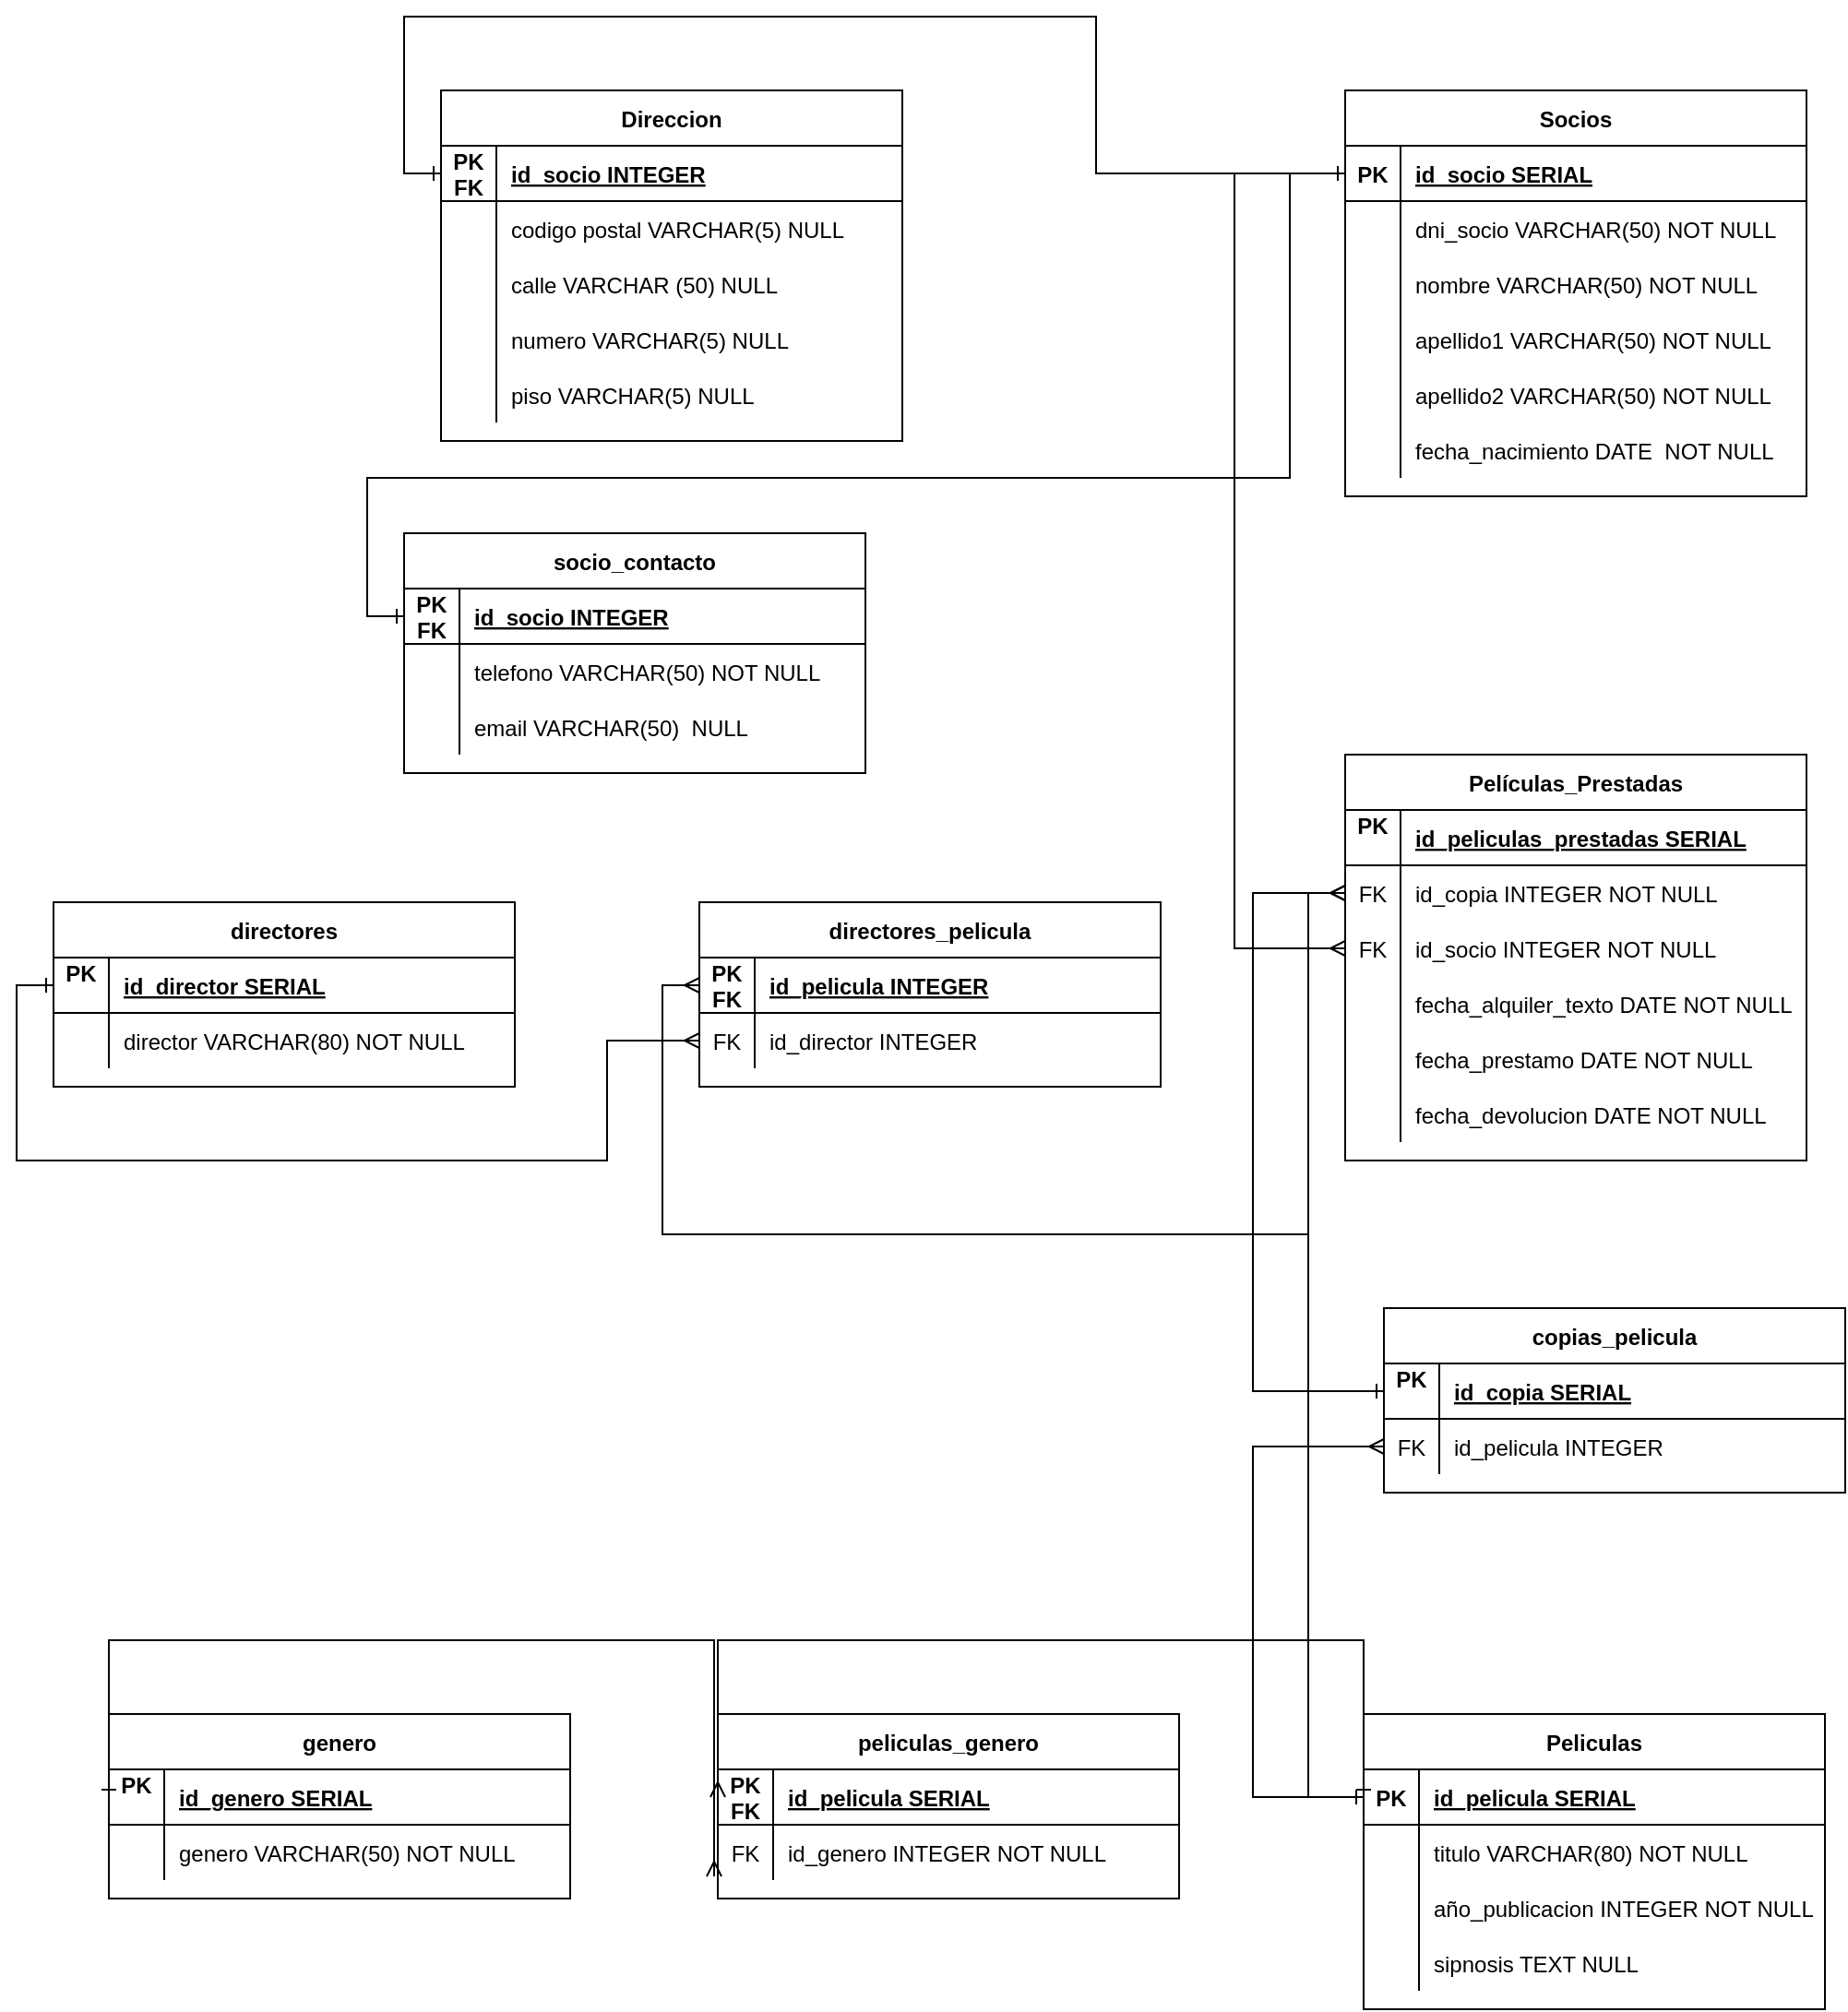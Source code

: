 <mxfile version="23.1.5" type="device">
  <diagram name="Páxina-1" id="Ny-ruP5U-X55f-xMWHix">
    <mxGraphModel dx="1783" dy="1194" grid="1" gridSize="10" guides="1" tooltips="1" connect="1" arrows="1" fold="1" page="0" pageScale="1" pageWidth="827" pageHeight="1169" math="0" shadow="0">
      <root>
        <mxCell id="0" />
        <mxCell id="1" parent="0" />
        <mxCell id="CifjKBdrBNdkdmLXXdKl-1" value="Socios" style="shape=table;startSize=30;container=1;collapsible=1;childLayout=tableLayout;fixedRows=1;rowLines=0;fontStyle=1;align=center;resizeLast=1;" parent="1" vertex="1">
          <mxGeometry x="1270" y="-320" width="250" height="220.0" as="geometry" />
        </mxCell>
        <mxCell id="CifjKBdrBNdkdmLXXdKl-2" value="" style="shape=partialRectangle;collapsible=0;dropTarget=0;pointerEvents=0;fillColor=none;points=[[0,0.5],[1,0.5]];portConstraint=eastwest;top=0;left=0;right=0;bottom=1;" parent="CifjKBdrBNdkdmLXXdKl-1" vertex="1">
          <mxGeometry y="30" width="250" height="30" as="geometry" />
        </mxCell>
        <mxCell id="CifjKBdrBNdkdmLXXdKl-3" value="PK" style="shape=partialRectangle;overflow=hidden;connectable=0;fillColor=none;top=0;left=0;bottom=0;right=0;fontStyle=1;" parent="CifjKBdrBNdkdmLXXdKl-2" vertex="1">
          <mxGeometry width="30" height="30" as="geometry">
            <mxRectangle width="30" height="30" as="alternateBounds" />
          </mxGeometry>
        </mxCell>
        <mxCell id="CifjKBdrBNdkdmLXXdKl-4" value="id_socio SERIAL " style="shape=partialRectangle;overflow=hidden;connectable=0;fillColor=none;top=0;left=0;bottom=0;right=0;align=left;spacingLeft=6;fontStyle=5;" parent="CifjKBdrBNdkdmLXXdKl-2" vertex="1">
          <mxGeometry x="30" width="220" height="30" as="geometry">
            <mxRectangle width="220" height="30" as="alternateBounds" />
          </mxGeometry>
        </mxCell>
        <mxCell id="CifjKBdrBNdkdmLXXdKl-5" value="" style="shape=partialRectangle;collapsible=0;dropTarget=0;pointerEvents=0;fillColor=none;points=[[0,0.5],[1,0.5]];portConstraint=eastwest;top=0;left=0;right=0;bottom=0;" parent="CifjKBdrBNdkdmLXXdKl-1" vertex="1">
          <mxGeometry y="60" width="250" height="30" as="geometry" />
        </mxCell>
        <mxCell id="CifjKBdrBNdkdmLXXdKl-6" value="" style="shape=partialRectangle;overflow=hidden;connectable=0;fillColor=none;top=0;left=0;bottom=0;right=0;" parent="CifjKBdrBNdkdmLXXdKl-5" vertex="1">
          <mxGeometry width="30" height="30" as="geometry">
            <mxRectangle width="30" height="30" as="alternateBounds" />
          </mxGeometry>
        </mxCell>
        <mxCell id="CifjKBdrBNdkdmLXXdKl-7" value="dni_socio VARCHAR(50) NOT NULL" style="shape=partialRectangle;overflow=hidden;connectable=0;fillColor=none;top=0;left=0;bottom=0;right=0;align=left;spacingLeft=6;" parent="CifjKBdrBNdkdmLXXdKl-5" vertex="1">
          <mxGeometry x="30" width="220" height="30" as="geometry">
            <mxRectangle width="220" height="30" as="alternateBounds" />
          </mxGeometry>
        </mxCell>
        <mxCell id="CifjKBdrBNdkdmLXXdKl-8" value="" style="shape=partialRectangle;collapsible=0;dropTarget=0;pointerEvents=0;fillColor=none;points=[[0,0.5],[1,0.5]];portConstraint=eastwest;top=0;left=0;right=0;bottom=0;" parent="CifjKBdrBNdkdmLXXdKl-1" vertex="1">
          <mxGeometry y="90" width="250" height="30" as="geometry" />
        </mxCell>
        <mxCell id="CifjKBdrBNdkdmLXXdKl-9" value="" style="shape=partialRectangle;overflow=hidden;connectable=0;fillColor=none;top=0;left=0;bottom=0;right=0;" parent="CifjKBdrBNdkdmLXXdKl-8" vertex="1">
          <mxGeometry width="30" height="30" as="geometry">
            <mxRectangle width="30" height="30" as="alternateBounds" />
          </mxGeometry>
        </mxCell>
        <mxCell id="CifjKBdrBNdkdmLXXdKl-10" value="nombre VARCHAR(50) NOT NULL" style="shape=partialRectangle;overflow=hidden;connectable=0;fillColor=none;top=0;left=0;bottom=0;right=0;align=left;spacingLeft=6;" parent="CifjKBdrBNdkdmLXXdKl-8" vertex="1">
          <mxGeometry x="30" width="220" height="30" as="geometry">
            <mxRectangle width="220" height="30" as="alternateBounds" />
          </mxGeometry>
        </mxCell>
        <mxCell id="CifjKBdrBNdkdmLXXdKl-71" value="" style="shape=partialRectangle;collapsible=0;dropTarget=0;pointerEvents=0;fillColor=none;points=[[0,0.5],[1,0.5]];portConstraint=eastwest;top=0;left=0;right=0;bottom=0;" parent="CifjKBdrBNdkdmLXXdKl-1" vertex="1">
          <mxGeometry y="120" width="250" height="30" as="geometry" />
        </mxCell>
        <mxCell id="CifjKBdrBNdkdmLXXdKl-72" value="" style="shape=partialRectangle;overflow=hidden;connectable=0;fillColor=none;top=0;left=0;bottom=0;right=0;" parent="CifjKBdrBNdkdmLXXdKl-71" vertex="1">
          <mxGeometry width="30" height="30" as="geometry">
            <mxRectangle width="30" height="30" as="alternateBounds" />
          </mxGeometry>
        </mxCell>
        <mxCell id="CifjKBdrBNdkdmLXXdKl-73" value="apellido1 VARCHAR(50) NOT NULL" style="shape=partialRectangle;overflow=hidden;connectable=0;fillColor=none;top=0;left=0;bottom=0;right=0;align=left;spacingLeft=6;" parent="CifjKBdrBNdkdmLXXdKl-71" vertex="1">
          <mxGeometry x="30" width="220" height="30" as="geometry">
            <mxRectangle width="220" height="30" as="alternateBounds" />
          </mxGeometry>
        </mxCell>
        <mxCell id="CifjKBdrBNdkdmLXXdKl-74" value="" style="shape=partialRectangle;collapsible=0;dropTarget=0;pointerEvents=0;fillColor=none;points=[[0,0.5],[1,0.5]];portConstraint=eastwest;top=0;left=0;right=0;bottom=0;" parent="CifjKBdrBNdkdmLXXdKl-1" vertex="1">
          <mxGeometry y="150" width="250" height="30" as="geometry" />
        </mxCell>
        <mxCell id="CifjKBdrBNdkdmLXXdKl-75" value="" style="shape=partialRectangle;overflow=hidden;connectable=0;fillColor=none;top=0;left=0;bottom=0;right=0;" parent="CifjKBdrBNdkdmLXXdKl-74" vertex="1">
          <mxGeometry width="30" height="30" as="geometry">
            <mxRectangle width="30" height="30" as="alternateBounds" />
          </mxGeometry>
        </mxCell>
        <mxCell id="CifjKBdrBNdkdmLXXdKl-76" value="apellido2 VARCHAR(50) NOT NULL" style="shape=partialRectangle;overflow=hidden;connectable=0;fillColor=none;top=0;left=0;bottom=0;right=0;align=left;spacingLeft=6;" parent="CifjKBdrBNdkdmLXXdKl-74" vertex="1">
          <mxGeometry x="30" width="220" height="30" as="geometry">
            <mxRectangle width="220" height="30" as="alternateBounds" />
          </mxGeometry>
        </mxCell>
        <mxCell id="CifjKBdrBNdkdmLXXdKl-77" value="" style="shape=partialRectangle;collapsible=0;dropTarget=0;pointerEvents=0;fillColor=none;points=[[0,0.5],[1,0.5]];portConstraint=eastwest;top=0;left=0;right=0;bottom=0;" parent="CifjKBdrBNdkdmLXXdKl-1" vertex="1">
          <mxGeometry y="180" width="250" height="30" as="geometry" />
        </mxCell>
        <mxCell id="CifjKBdrBNdkdmLXXdKl-78" value="" style="shape=partialRectangle;overflow=hidden;connectable=0;fillColor=none;top=0;left=0;bottom=0;right=0;" parent="CifjKBdrBNdkdmLXXdKl-77" vertex="1">
          <mxGeometry width="30" height="30" as="geometry">
            <mxRectangle width="30" height="30" as="alternateBounds" />
          </mxGeometry>
        </mxCell>
        <mxCell id="CifjKBdrBNdkdmLXXdKl-79" value="fecha_nacimiento DATE  NOT NULL" style="shape=partialRectangle;overflow=hidden;connectable=0;fillColor=none;top=0;left=0;bottom=0;right=0;align=left;spacingLeft=6;" parent="CifjKBdrBNdkdmLXXdKl-77" vertex="1">
          <mxGeometry x="30" width="220" height="30" as="geometry">
            <mxRectangle width="220" height="30" as="alternateBounds" />
          </mxGeometry>
        </mxCell>
        <mxCell id="CifjKBdrBNdkdmLXXdKl-11" value="socio_contacto" style="shape=table;startSize=30;container=1;collapsible=1;childLayout=tableLayout;fixedRows=1;rowLines=0;fontStyle=1;align=center;resizeLast=1;" parent="1" vertex="1">
          <mxGeometry x="760" y="-80" width="250" height="130.0" as="geometry" />
        </mxCell>
        <mxCell id="CifjKBdrBNdkdmLXXdKl-12" value="" style="shape=partialRectangle;collapsible=0;dropTarget=0;pointerEvents=0;fillColor=none;points=[[0,0.5],[1,0.5]];portConstraint=eastwest;top=0;left=0;right=0;bottom=1;" parent="CifjKBdrBNdkdmLXXdKl-11" vertex="1">
          <mxGeometry y="30" width="250" height="30" as="geometry" />
        </mxCell>
        <mxCell id="CifjKBdrBNdkdmLXXdKl-13" value="PK&#xa;FK&#xa;" style="shape=partialRectangle;overflow=hidden;connectable=0;fillColor=none;top=0;left=0;bottom=0;right=0;fontStyle=1;" parent="CifjKBdrBNdkdmLXXdKl-12" vertex="1">
          <mxGeometry width="30" height="30" as="geometry">
            <mxRectangle width="30" height="30" as="alternateBounds" />
          </mxGeometry>
        </mxCell>
        <mxCell id="CifjKBdrBNdkdmLXXdKl-14" value="id_socio INTEGER " style="shape=partialRectangle;overflow=hidden;connectable=0;fillColor=none;top=0;left=0;bottom=0;right=0;align=left;spacingLeft=6;fontStyle=5;" parent="CifjKBdrBNdkdmLXXdKl-12" vertex="1">
          <mxGeometry x="30" width="220" height="30" as="geometry">
            <mxRectangle width="220" height="30" as="alternateBounds" />
          </mxGeometry>
        </mxCell>
        <mxCell id="CifjKBdrBNdkdmLXXdKl-15" value="" style="shape=partialRectangle;collapsible=0;dropTarget=0;pointerEvents=0;fillColor=none;points=[[0,0.5],[1,0.5]];portConstraint=eastwest;top=0;left=0;right=0;bottom=0;" parent="CifjKBdrBNdkdmLXXdKl-11" vertex="1">
          <mxGeometry y="60" width="250" height="30" as="geometry" />
        </mxCell>
        <mxCell id="CifjKBdrBNdkdmLXXdKl-16" value="" style="shape=partialRectangle;overflow=hidden;connectable=0;fillColor=none;top=0;left=0;bottom=0;right=0;" parent="CifjKBdrBNdkdmLXXdKl-15" vertex="1">
          <mxGeometry width="30" height="30" as="geometry">
            <mxRectangle width="30" height="30" as="alternateBounds" />
          </mxGeometry>
        </mxCell>
        <mxCell id="CifjKBdrBNdkdmLXXdKl-17" value="telefono VARCHAR(50) NOT NULL" style="shape=partialRectangle;overflow=hidden;connectable=0;fillColor=none;top=0;left=0;bottom=0;right=0;align=left;spacingLeft=6;" parent="CifjKBdrBNdkdmLXXdKl-15" vertex="1">
          <mxGeometry x="30" width="220" height="30" as="geometry">
            <mxRectangle width="220" height="30" as="alternateBounds" />
          </mxGeometry>
        </mxCell>
        <mxCell id="Wv7b6pmHxDmpzsW1BGdr-21" value="" style="shape=partialRectangle;collapsible=0;dropTarget=0;pointerEvents=0;fillColor=none;points=[[0,0.5],[1,0.5]];portConstraint=eastwest;top=0;left=0;right=0;bottom=0;" parent="CifjKBdrBNdkdmLXXdKl-11" vertex="1">
          <mxGeometry y="90" width="250" height="30" as="geometry" />
        </mxCell>
        <mxCell id="Wv7b6pmHxDmpzsW1BGdr-22" value="" style="shape=partialRectangle;overflow=hidden;connectable=0;fillColor=none;top=0;left=0;bottom=0;right=0;" parent="Wv7b6pmHxDmpzsW1BGdr-21" vertex="1">
          <mxGeometry width="30" height="30" as="geometry">
            <mxRectangle width="30" height="30" as="alternateBounds" />
          </mxGeometry>
        </mxCell>
        <mxCell id="Wv7b6pmHxDmpzsW1BGdr-23" value="email VARCHAR(50)  NULL" style="shape=partialRectangle;overflow=hidden;connectable=0;fillColor=none;top=0;left=0;bottom=0;right=0;align=left;spacingLeft=6;" parent="Wv7b6pmHxDmpzsW1BGdr-21" vertex="1">
          <mxGeometry x="30" width="220" height="30" as="geometry">
            <mxRectangle width="220" height="30" as="alternateBounds" />
          </mxGeometry>
        </mxCell>
        <mxCell id="CifjKBdrBNdkdmLXXdKl-21" value="peliculas_genero" style="shape=table;startSize=30;container=1;collapsible=1;childLayout=tableLayout;fixedRows=1;rowLines=0;fontStyle=1;align=center;resizeLast=1;" parent="1" vertex="1">
          <mxGeometry x="930" y="560" width="250" height="100.0" as="geometry" />
        </mxCell>
        <mxCell id="CifjKBdrBNdkdmLXXdKl-22" value="" style="shape=partialRectangle;collapsible=0;dropTarget=0;pointerEvents=0;fillColor=none;points=[[0,0.5],[1,0.5]];portConstraint=eastwest;top=0;left=0;right=0;bottom=1;" parent="CifjKBdrBNdkdmLXXdKl-21" vertex="1">
          <mxGeometry y="30" width="250" height="30" as="geometry" />
        </mxCell>
        <mxCell id="CifjKBdrBNdkdmLXXdKl-23" value="PK&#xa;FK&#xa;" style="shape=partialRectangle;overflow=hidden;connectable=0;fillColor=none;top=0;left=0;bottom=0;right=0;fontStyle=1;" parent="CifjKBdrBNdkdmLXXdKl-22" vertex="1">
          <mxGeometry width="30" height="30" as="geometry">
            <mxRectangle width="30" height="30" as="alternateBounds" />
          </mxGeometry>
        </mxCell>
        <mxCell id="CifjKBdrBNdkdmLXXdKl-24" value="id_pelicula SERIAL " style="shape=partialRectangle;overflow=hidden;connectable=0;fillColor=none;top=0;left=0;bottom=0;right=0;align=left;spacingLeft=6;fontStyle=5;" parent="CifjKBdrBNdkdmLXXdKl-22" vertex="1">
          <mxGeometry x="30" width="220" height="30" as="geometry">
            <mxRectangle width="220" height="30" as="alternateBounds" />
          </mxGeometry>
        </mxCell>
        <mxCell id="CifjKBdrBNdkdmLXXdKl-25" value="" style="shape=partialRectangle;collapsible=0;dropTarget=0;pointerEvents=0;fillColor=none;points=[[0,0.5],[1,0.5]];portConstraint=eastwest;top=0;left=0;right=0;bottom=0;" parent="CifjKBdrBNdkdmLXXdKl-21" vertex="1">
          <mxGeometry y="60" width="250" height="30" as="geometry" />
        </mxCell>
        <mxCell id="CifjKBdrBNdkdmLXXdKl-26" value="FK" style="shape=partialRectangle;overflow=hidden;connectable=0;fillColor=none;top=0;left=0;bottom=0;right=0;" parent="CifjKBdrBNdkdmLXXdKl-25" vertex="1">
          <mxGeometry width="30" height="30" as="geometry">
            <mxRectangle width="30" height="30" as="alternateBounds" />
          </mxGeometry>
        </mxCell>
        <mxCell id="CifjKBdrBNdkdmLXXdKl-27" value="id_genero INTEGER NOT NULL" style="shape=partialRectangle;overflow=hidden;connectable=0;fillColor=none;top=0;left=0;bottom=0;right=0;align=left;spacingLeft=6;" parent="CifjKBdrBNdkdmLXXdKl-25" vertex="1">
          <mxGeometry x="30" width="220" height="30" as="geometry">
            <mxRectangle width="220" height="30" as="alternateBounds" />
          </mxGeometry>
        </mxCell>
        <mxCell id="CifjKBdrBNdkdmLXXdKl-31" value="Peliculas" style="shape=table;startSize=30;container=1;collapsible=1;childLayout=tableLayout;fixedRows=1;rowLines=0;fontStyle=1;align=center;resizeLast=1;" parent="1" vertex="1">
          <mxGeometry x="1280" y="560" width="250" height="160.0" as="geometry" />
        </mxCell>
        <mxCell id="CifjKBdrBNdkdmLXXdKl-32" value="" style="shape=partialRectangle;collapsible=0;dropTarget=0;pointerEvents=0;fillColor=none;points=[[0,0.5],[1,0.5]];portConstraint=eastwest;top=0;left=0;right=0;bottom=1;" parent="CifjKBdrBNdkdmLXXdKl-31" vertex="1">
          <mxGeometry y="30" width="250" height="30" as="geometry" />
        </mxCell>
        <mxCell id="CifjKBdrBNdkdmLXXdKl-33" value="PK" style="shape=partialRectangle;overflow=hidden;connectable=0;fillColor=none;top=0;left=0;bottom=0;right=0;fontStyle=1;" parent="CifjKBdrBNdkdmLXXdKl-32" vertex="1">
          <mxGeometry width="30" height="30" as="geometry">
            <mxRectangle width="30" height="30" as="alternateBounds" />
          </mxGeometry>
        </mxCell>
        <mxCell id="CifjKBdrBNdkdmLXXdKl-34" value="id_pelicula SERIAL " style="shape=partialRectangle;overflow=hidden;connectable=0;fillColor=none;top=0;left=0;bottom=0;right=0;align=left;spacingLeft=6;fontStyle=5;" parent="CifjKBdrBNdkdmLXXdKl-32" vertex="1">
          <mxGeometry x="30" width="220" height="30" as="geometry">
            <mxRectangle width="220" height="30" as="alternateBounds" />
          </mxGeometry>
        </mxCell>
        <mxCell id="CifjKBdrBNdkdmLXXdKl-35" value="" style="shape=partialRectangle;collapsible=0;dropTarget=0;pointerEvents=0;fillColor=none;points=[[0,0.5],[1,0.5]];portConstraint=eastwest;top=0;left=0;right=0;bottom=0;" parent="CifjKBdrBNdkdmLXXdKl-31" vertex="1">
          <mxGeometry y="60" width="250" height="30" as="geometry" />
        </mxCell>
        <mxCell id="CifjKBdrBNdkdmLXXdKl-36" value="" style="shape=partialRectangle;overflow=hidden;connectable=0;fillColor=none;top=0;left=0;bottom=0;right=0;" parent="CifjKBdrBNdkdmLXXdKl-35" vertex="1">
          <mxGeometry width="30" height="30" as="geometry">
            <mxRectangle width="30" height="30" as="alternateBounds" />
          </mxGeometry>
        </mxCell>
        <mxCell id="CifjKBdrBNdkdmLXXdKl-37" value="titulo VARCHAR(80) NOT NULL" style="shape=partialRectangle;overflow=hidden;connectable=0;fillColor=none;top=0;left=0;bottom=0;right=0;align=left;spacingLeft=6;" parent="CifjKBdrBNdkdmLXXdKl-35" vertex="1">
          <mxGeometry x="30" width="220" height="30" as="geometry">
            <mxRectangle width="220" height="30" as="alternateBounds" />
          </mxGeometry>
        </mxCell>
        <mxCell id="CifjKBdrBNdkdmLXXdKl-38" value="" style="shape=partialRectangle;collapsible=0;dropTarget=0;pointerEvents=0;fillColor=none;points=[[0,0.5],[1,0.5]];portConstraint=eastwest;top=0;left=0;right=0;bottom=0;" parent="CifjKBdrBNdkdmLXXdKl-31" vertex="1">
          <mxGeometry y="90" width="250" height="30" as="geometry" />
        </mxCell>
        <mxCell id="CifjKBdrBNdkdmLXXdKl-39" value="" style="shape=partialRectangle;overflow=hidden;connectable=0;fillColor=none;top=0;left=0;bottom=0;right=0;" parent="CifjKBdrBNdkdmLXXdKl-38" vertex="1">
          <mxGeometry width="30" height="30" as="geometry">
            <mxRectangle width="30" height="30" as="alternateBounds" />
          </mxGeometry>
        </mxCell>
        <mxCell id="CifjKBdrBNdkdmLXXdKl-40" value="año_publicacion INTEGER NOT NULL" style="shape=partialRectangle;overflow=hidden;connectable=0;fillColor=none;top=0;left=0;bottom=0;right=0;align=left;spacingLeft=6;" parent="CifjKBdrBNdkdmLXXdKl-38" vertex="1">
          <mxGeometry x="30" width="220" height="30" as="geometry">
            <mxRectangle width="220" height="30" as="alternateBounds" />
          </mxGeometry>
        </mxCell>
        <mxCell id="CifjKBdrBNdkdmLXXdKl-80" value="" style="shape=partialRectangle;collapsible=0;dropTarget=0;pointerEvents=0;fillColor=none;points=[[0,0.5],[1,0.5]];portConstraint=eastwest;top=0;left=0;right=0;bottom=0;" parent="CifjKBdrBNdkdmLXXdKl-31" vertex="1">
          <mxGeometry y="120" width="250" height="30" as="geometry" />
        </mxCell>
        <mxCell id="CifjKBdrBNdkdmLXXdKl-81" value="" style="shape=partialRectangle;overflow=hidden;connectable=0;fillColor=none;top=0;left=0;bottom=0;right=0;" parent="CifjKBdrBNdkdmLXXdKl-80" vertex="1">
          <mxGeometry width="30" height="30" as="geometry">
            <mxRectangle width="30" height="30" as="alternateBounds" />
          </mxGeometry>
        </mxCell>
        <mxCell id="CifjKBdrBNdkdmLXXdKl-82" value="sipnosis TEXT NULL" style="shape=partialRectangle;overflow=hidden;connectable=0;fillColor=none;top=0;left=0;bottom=0;right=0;align=left;spacingLeft=6;" parent="CifjKBdrBNdkdmLXXdKl-80" vertex="1">
          <mxGeometry x="30" width="220" height="30" as="geometry">
            <mxRectangle width="220" height="30" as="alternateBounds" />
          </mxGeometry>
        </mxCell>
        <mxCell id="CifjKBdrBNdkdmLXXdKl-41" value="Películas_Prestadas" style="shape=table;startSize=30;container=1;collapsible=1;childLayout=tableLayout;fixedRows=1;rowLines=0;fontStyle=1;align=center;resizeLast=1;" parent="1" vertex="1">
          <mxGeometry x="1270" y="40" width="250" height="220.0" as="geometry" />
        </mxCell>
        <mxCell id="CifjKBdrBNdkdmLXXdKl-42" value="" style="shape=partialRectangle;collapsible=0;dropTarget=0;pointerEvents=0;fillColor=none;points=[[0,0.5],[1,0.5]];portConstraint=eastwest;top=0;left=0;right=0;bottom=1;" parent="CifjKBdrBNdkdmLXXdKl-41" vertex="1">
          <mxGeometry y="30" width="250" height="30" as="geometry" />
        </mxCell>
        <mxCell id="CifjKBdrBNdkdmLXXdKl-43" value="PK&#xa;" style="shape=partialRectangle;overflow=hidden;connectable=0;fillColor=none;top=0;left=0;bottom=0;right=0;fontStyle=1;" parent="CifjKBdrBNdkdmLXXdKl-42" vertex="1">
          <mxGeometry width="30" height="30" as="geometry">
            <mxRectangle width="30" height="30" as="alternateBounds" />
          </mxGeometry>
        </mxCell>
        <mxCell id="CifjKBdrBNdkdmLXXdKl-44" value="id_peliculas_prestadas SERIAL " style="shape=partialRectangle;overflow=hidden;connectable=0;fillColor=none;top=0;left=0;bottom=0;right=0;align=left;spacingLeft=6;fontStyle=5;" parent="CifjKBdrBNdkdmLXXdKl-42" vertex="1">
          <mxGeometry x="30" width="220" height="30" as="geometry">
            <mxRectangle width="220" height="30" as="alternateBounds" />
          </mxGeometry>
        </mxCell>
        <mxCell id="CifjKBdrBNdkdmLXXdKl-45" value="" style="shape=partialRectangle;collapsible=0;dropTarget=0;pointerEvents=0;fillColor=none;points=[[0,0.5],[1,0.5]];portConstraint=eastwest;top=0;left=0;right=0;bottom=0;" parent="CifjKBdrBNdkdmLXXdKl-41" vertex="1">
          <mxGeometry y="60" width="250" height="30" as="geometry" />
        </mxCell>
        <mxCell id="CifjKBdrBNdkdmLXXdKl-46" value="FK" style="shape=partialRectangle;overflow=hidden;connectable=0;fillColor=none;top=0;left=0;bottom=0;right=0;" parent="CifjKBdrBNdkdmLXXdKl-45" vertex="1">
          <mxGeometry width="30" height="30" as="geometry">
            <mxRectangle width="30" height="30" as="alternateBounds" />
          </mxGeometry>
        </mxCell>
        <mxCell id="CifjKBdrBNdkdmLXXdKl-47" value="id_copia INTEGER NOT NULL" style="shape=partialRectangle;overflow=hidden;connectable=0;fillColor=none;top=0;left=0;bottom=0;right=0;align=left;spacingLeft=6;" parent="CifjKBdrBNdkdmLXXdKl-45" vertex="1">
          <mxGeometry x="30" width="220" height="30" as="geometry">
            <mxRectangle width="220" height="30" as="alternateBounds" />
          </mxGeometry>
        </mxCell>
        <mxCell id="CifjKBdrBNdkdmLXXdKl-48" value="" style="shape=partialRectangle;collapsible=0;dropTarget=0;pointerEvents=0;fillColor=none;points=[[0,0.5],[1,0.5]];portConstraint=eastwest;top=0;left=0;right=0;bottom=0;" parent="CifjKBdrBNdkdmLXXdKl-41" vertex="1">
          <mxGeometry y="90" width="250" height="30" as="geometry" />
        </mxCell>
        <mxCell id="CifjKBdrBNdkdmLXXdKl-49" value="FK" style="shape=partialRectangle;overflow=hidden;connectable=0;fillColor=none;top=0;left=0;bottom=0;right=0;" parent="CifjKBdrBNdkdmLXXdKl-48" vertex="1">
          <mxGeometry width="30" height="30" as="geometry">
            <mxRectangle width="30" height="30" as="alternateBounds" />
          </mxGeometry>
        </mxCell>
        <mxCell id="CifjKBdrBNdkdmLXXdKl-50" value="id_socio INTEGER NOT NULL" style="shape=partialRectangle;overflow=hidden;connectable=0;fillColor=none;top=0;left=0;bottom=0;right=0;align=left;spacingLeft=6;" parent="CifjKBdrBNdkdmLXXdKl-48" vertex="1">
          <mxGeometry x="30" width="220" height="30" as="geometry">
            <mxRectangle width="220" height="30" as="alternateBounds" />
          </mxGeometry>
        </mxCell>
        <mxCell id="CifjKBdrBNdkdmLXXdKl-86" value="" style="shape=partialRectangle;collapsible=0;dropTarget=0;pointerEvents=0;fillColor=none;points=[[0,0.5],[1,0.5]];portConstraint=eastwest;top=0;left=0;right=0;bottom=0;" parent="CifjKBdrBNdkdmLXXdKl-41" vertex="1">
          <mxGeometry y="120" width="250" height="30" as="geometry" />
        </mxCell>
        <mxCell id="CifjKBdrBNdkdmLXXdKl-87" value="" style="shape=partialRectangle;overflow=hidden;connectable=0;fillColor=none;top=0;left=0;bottom=0;right=0;" parent="CifjKBdrBNdkdmLXXdKl-86" vertex="1">
          <mxGeometry width="30" height="30" as="geometry">
            <mxRectangle width="30" height="30" as="alternateBounds" />
          </mxGeometry>
        </mxCell>
        <mxCell id="CifjKBdrBNdkdmLXXdKl-88" value="fecha_alquiler_texto DATE NOT NULL" style="shape=partialRectangle;overflow=hidden;connectable=0;fillColor=none;top=0;left=0;bottom=0;right=0;align=left;spacingLeft=6;" parent="CifjKBdrBNdkdmLXXdKl-86" vertex="1">
          <mxGeometry x="30" width="220" height="30" as="geometry">
            <mxRectangle width="220" height="30" as="alternateBounds" />
          </mxGeometry>
        </mxCell>
        <mxCell id="Wv7b6pmHxDmpzsW1BGdr-27" value="" style="shape=partialRectangle;collapsible=0;dropTarget=0;pointerEvents=0;fillColor=none;points=[[0,0.5],[1,0.5]];portConstraint=eastwest;top=0;left=0;right=0;bottom=0;" parent="CifjKBdrBNdkdmLXXdKl-41" vertex="1">
          <mxGeometry y="150" width="250" height="30" as="geometry" />
        </mxCell>
        <mxCell id="Wv7b6pmHxDmpzsW1BGdr-28" value="" style="shape=partialRectangle;overflow=hidden;connectable=0;fillColor=none;top=0;left=0;bottom=0;right=0;" parent="Wv7b6pmHxDmpzsW1BGdr-27" vertex="1">
          <mxGeometry width="30" height="30" as="geometry">
            <mxRectangle width="30" height="30" as="alternateBounds" />
          </mxGeometry>
        </mxCell>
        <mxCell id="Wv7b6pmHxDmpzsW1BGdr-29" value="fecha_prestamo DATE NOT NULL" style="shape=partialRectangle;overflow=hidden;connectable=0;fillColor=none;top=0;left=0;bottom=0;right=0;align=left;spacingLeft=6;" parent="Wv7b6pmHxDmpzsW1BGdr-27" vertex="1">
          <mxGeometry x="30" width="220" height="30" as="geometry">
            <mxRectangle width="220" height="30" as="alternateBounds" />
          </mxGeometry>
        </mxCell>
        <mxCell id="Wv7b6pmHxDmpzsW1BGdr-30" value="" style="shape=partialRectangle;collapsible=0;dropTarget=0;pointerEvents=0;fillColor=none;points=[[0,0.5],[1,0.5]];portConstraint=eastwest;top=0;left=0;right=0;bottom=0;" parent="CifjKBdrBNdkdmLXXdKl-41" vertex="1">
          <mxGeometry y="180" width="250" height="30" as="geometry" />
        </mxCell>
        <mxCell id="Wv7b6pmHxDmpzsW1BGdr-31" value="" style="shape=partialRectangle;overflow=hidden;connectable=0;fillColor=none;top=0;left=0;bottom=0;right=0;" parent="Wv7b6pmHxDmpzsW1BGdr-30" vertex="1">
          <mxGeometry width="30" height="30" as="geometry">
            <mxRectangle width="30" height="30" as="alternateBounds" />
          </mxGeometry>
        </mxCell>
        <mxCell id="Wv7b6pmHxDmpzsW1BGdr-32" value="fecha_devolucion DATE NOT NULL" style="shape=partialRectangle;overflow=hidden;connectable=0;fillColor=none;top=0;left=0;bottom=0;right=0;align=left;spacingLeft=6;" parent="Wv7b6pmHxDmpzsW1BGdr-30" vertex="1">
          <mxGeometry x="30" width="220" height="30" as="geometry">
            <mxRectangle width="220" height="30" as="alternateBounds" />
          </mxGeometry>
        </mxCell>
        <mxCell id="CifjKBdrBNdkdmLXXdKl-51" value="Direccion" style="shape=table;startSize=30;container=1;collapsible=1;childLayout=tableLayout;fixedRows=1;rowLines=0;fontStyle=1;align=center;resizeLast=1;" parent="1" vertex="1">
          <mxGeometry x="780" y="-320" width="250" height="190.0" as="geometry" />
        </mxCell>
        <mxCell id="CifjKBdrBNdkdmLXXdKl-52" value="" style="shape=partialRectangle;collapsible=0;dropTarget=0;pointerEvents=0;fillColor=none;points=[[0,0.5],[1,0.5]];portConstraint=eastwest;top=0;left=0;right=0;bottom=1;" parent="CifjKBdrBNdkdmLXXdKl-51" vertex="1">
          <mxGeometry y="30" width="250" height="30" as="geometry" />
        </mxCell>
        <mxCell id="CifjKBdrBNdkdmLXXdKl-53" value="PK&#xa;FK&#xa;" style="shape=partialRectangle;overflow=hidden;connectable=0;fillColor=none;top=0;left=0;bottom=0;right=0;fontStyle=1;" parent="CifjKBdrBNdkdmLXXdKl-52" vertex="1">
          <mxGeometry width="30" height="30" as="geometry">
            <mxRectangle width="30" height="30" as="alternateBounds" />
          </mxGeometry>
        </mxCell>
        <mxCell id="CifjKBdrBNdkdmLXXdKl-54" value="id_socio INTEGER " style="shape=partialRectangle;overflow=hidden;connectable=0;fillColor=none;top=0;left=0;bottom=0;right=0;align=left;spacingLeft=6;fontStyle=5;" parent="CifjKBdrBNdkdmLXXdKl-52" vertex="1">
          <mxGeometry x="30" width="220" height="30" as="geometry">
            <mxRectangle width="220" height="30" as="alternateBounds" />
          </mxGeometry>
        </mxCell>
        <mxCell id="CifjKBdrBNdkdmLXXdKl-55" value="" style="shape=partialRectangle;collapsible=0;dropTarget=0;pointerEvents=0;fillColor=none;points=[[0,0.5],[1,0.5]];portConstraint=eastwest;top=0;left=0;right=0;bottom=0;" parent="CifjKBdrBNdkdmLXXdKl-51" vertex="1">
          <mxGeometry y="60" width="250" height="30" as="geometry" />
        </mxCell>
        <mxCell id="CifjKBdrBNdkdmLXXdKl-56" value="" style="shape=partialRectangle;overflow=hidden;connectable=0;fillColor=none;top=0;left=0;bottom=0;right=0;" parent="CifjKBdrBNdkdmLXXdKl-55" vertex="1">
          <mxGeometry width="30" height="30" as="geometry">
            <mxRectangle width="30" height="30" as="alternateBounds" />
          </mxGeometry>
        </mxCell>
        <mxCell id="CifjKBdrBNdkdmLXXdKl-57" value="codigo postal VARCHAR(5) NULL" style="shape=partialRectangle;overflow=hidden;connectable=0;fillColor=none;top=0;left=0;bottom=0;right=0;align=left;spacingLeft=6;" parent="CifjKBdrBNdkdmLXXdKl-55" vertex="1">
          <mxGeometry x="30" width="220" height="30" as="geometry">
            <mxRectangle width="220" height="30" as="alternateBounds" />
          </mxGeometry>
        </mxCell>
        <mxCell id="CifjKBdrBNdkdmLXXdKl-58" value="" style="shape=partialRectangle;collapsible=0;dropTarget=0;pointerEvents=0;fillColor=none;points=[[0,0.5],[1,0.5]];portConstraint=eastwest;top=0;left=0;right=0;bottom=0;" parent="CifjKBdrBNdkdmLXXdKl-51" vertex="1">
          <mxGeometry y="90" width="250" height="30" as="geometry" />
        </mxCell>
        <mxCell id="CifjKBdrBNdkdmLXXdKl-59" value="" style="shape=partialRectangle;overflow=hidden;connectable=0;fillColor=none;top=0;left=0;bottom=0;right=0;" parent="CifjKBdrBNdkdmLXXdKl-58" vertex="1">
          <mxGeometry width="30" height="30" as="geometry">
            <mxRectangle width="30" height="30" as="alternateBounds" />
          </mxGeometry>
        </mxCell>
        <mxCell id="CifjKBdrBNdkdmLXXdKl-60" value="calle VARCHAR (50) NULL" style="shape=partialRectangle;overflow=hidden;connectable=0;fillColor=none;top=0;left=0;bottom=0;right=0;align=left;spacingLeft=6;" parent="CifjKBdrBNdkdmLXXdKl-58" vertex="1">
          <mxGeometry x="30" width="220" height="30" as="geometry">
            <mxRectangle width="220" height="30" as="alternateBounds" />
          </mxGeometry>
        </mxCell>
        <mxCell id="Wv7b6pmHxDmpzsW1BGdr-1" value="" style="shape=partialRectangle;collapsible=0;dropTarget=0;pointerEvents=0;fillColor=none;points=[[0,0.5],[1,0.5]];portConstraint=eastwest;top=0;left=0;right=0;bottom=0;" parent="CifjKBdrBNdkdmLXXdKl-51" vertex="1">
          <mxGeometry y="120" width="250" height="30" as="geometry" />
        </mxCell>
        <mxCell id="Wv7b6pmHxDmpzsW1BGdr-2" value="" style="shape=partialRectangle;overflow=hidden;connectable=0;fillColor=none;top=0;left=0;bottom=0;right=0;" parent="Wv7b6pmHxDmpzsW1BGdr-1" vertex="1">
          <mxGeometry width="30" height="30" as="geometry">
            <mxRectangle width="30" height="30" as="alternateBounds" />
          </mxGeometry>
        </mxCell>
        <mxCell id="Wv7b6pmHxDmpzsW1BGdr-3" value="numero VARCHAR(5) NULL" style="shape=partialRectangle;overflow=hidden;connectable=0;fillColor=none;top=0;left=0;bottom=0;right=0;align=left;spacingLeft=6;" parent="Wv7b6pmHxDmpzsW1BGdr-1" vertex="1">
          <mxGeometry x="30" width="220" height="30" as="geometry">
            <mxRectangle width="220" height="30" as="alternateBounds" />
          </mxGeometry>
        </mxCell>
        <mxCell id="Wv7b6pmHxDmpzsW1BGdr-17" value="" style="shape=partialRectangle;collapsible=0;dropTarget=0;pointerEvents=0;fillColor=none;points=[[0,0.5],[1,0.5]];portConstraint=eastwest;top=0;left=0;right=0;bottom=0;" parent="CifjKBdrBNdkdmLXXdKl-51" vertex="1">
          <mxGeometry y="150" width="250" height="30" as="geometry" />
        </mxCell>
        <mxCell id="Wv7b6pmHxDmpzsW1BGdr-18" value="" style="shape=partialRectangle;overflow=hidden;connectable=0;fillColor=none;top=0;left=0;bottom=0;right=0;" parent="Wv7b6pmHxDmpzsW1BGdr-17" vertex="1">
          <mxGeometry width="30" height="30" as="geometry">
            <mxRectangle width="30" height="30" as="alternateBounds" />
          </mxGeometry>
        </mxCell>
        <mxCell id="Wv7b6pmHxDmpzsW1BGdr-19" value="piso VARCHAR(5) NULL" style="shape=partialRectangle;overflow=hidden;connectable=0;fillColor=none;top=0;left=0;bottom=0;right=0;align=left;spacingLeft=6;" parent="Wv7b6pmHxDmpzsW1BGdr-17" vertex="1">
          <mxGeometry x="30" width="220" height="30" as="geometry">
            <mxRectangle width="220" height="30" as="alternateBounds" />
          </mxGeometry>
        </mxCell>
        <mxCell id="Wv7b6pmHxDmpzsW1BGdr-33" value="genero" style="shape=table;startSize=30;container=1;collapsible=1;childLayout=tableLayout;fixedRows=1;rowLines=0;fontStyle=1;align=center;resizeLast=1;" parent="1" vertex="1">
          <mxGeometry x="600" y="560" width="250" height="100.0" as="geometry" />
        </mxCell>
        <mxCell id="Wv7b6pmHxDmpzsW1BGdr-34" value="" style="shape=partialRectangle;collapsible=0;dropTarget=0;pointerEvents=0;fillColor=none;points=[[0,0.5],[1,0.5]];portConstraint=eastwest;top=0;left=0;right=0;bottom=1;" parent="Wv7b6pmHxDmpzsW1BGdr-33" vertex="1">
          <mxGeometry y="30" width="250" height="30" as="geometry" />
        </mxCell>
        <mxCell id="Wv7b6pmHxDmpzsW1BGdr-35" value="PK&#xa;" style="shape=partialRectangle;overflow=hidden;connectable=0;fillColor=none;top=0;left=0;bottom=0;right=0;fontStyle=1;" parent="Wv7b6pmHxDmpzsW1BGdr-34" vertex="1">
          <mxGeometry width="30" height="30" as="geometry">
            <mxRectangle width="30" height="30" as="alternateBounds" />
          </mxGeometry>
        </mxCell>
        <mxCell id="Wv7b6pmHxDmpzsW1BGdr-36" value="id_genero SERIAL " style="shape=partialRectangle;overflow=hidden;connectable=0;fillColor=none;top=0;left=0;bottom=0;right=0;align=left;spacingLeft=6;fontStyle=5;" parent="Wv7b6pmHxDmpzsW1BGdr-34" vertex="1">
          <mxGeometry x="30" width="220" height="30" as="geometry">
            <mxRectangle width="220" height="30" as="alternateBounds" />
          </mxGeometry>
        </mxCell>
        <mxCell id="Wv7b6pmHxDmpzsW1BGdr-40" value="" style="shape=partialRectangle;collapsible=0;dropTarget=0;pointerEvents=0;fillColor=none;points=[[0,0.5],[1,0.5]];portConstraint=eastwest;top=0;left=0;right=0;bottom=0;" parent="Wv7b6pmHxDmpzsW1BGdr-33" vertex="1">
          <mxGeometry y="60" width="250" height="30" as="geometry" />
        </mxCell>
        <mxCell id="Wv7b6pmHxDmpzsW1BGdr-41" value="" style="shape=partialRectangle;overflow=hidden;connectable=0;fillColor=none;top=0;left=0;bottom=0;right=0;" parent="Wv7b6pmHxDmpzsW1BGdr-40" vertex="1">
          <mxGeometry width="30" height="30" as="geometry">
            <mxRectangle width="30" height="30" as="alternateBounds" />
          </mxGeometry>
        </mxCell>
        <mxCell id="Wv7b6pmHxDmpzsW1BGdr-42" value="genero VARCHAR(50) NOT NULL " style="shape=partialRectangle;overflow=hidden;connectable=0;fillColor=none;top=0;left=0;bottom=0;right=0;align=left;spacingLeft=6;" parent="Wv7b6pmHxDmpzsW1BGdr-40" vertex="1">
          <mxGeometry x="30" width="220" height="30" as="geometry">
            <mxRectangle width="220" height="30" as="alternateBounds" />
          </mxGeometry>
        </mxCell>
        <mxCell id="Wv7b6pmHxDmpzsW1BGdr-43" value="directores_pelicula" style="shape=table;startSize=30;container=1;collapsible=1;childLayout=tableLayout;fixedRows=1;rowLines=0;fontStyle=1;align=center;resizeLast=1;" parent="1" vertex="1">
          <mxGeometry x="920" y="120" width="250" height="100.0" as="geometry" />
        </mxCell>
        <mxCell id="Wv7b6pmHxDmpzsW1BGdr-44" value="" style="shape=partialRectangle;collapsible=0;dropTarget=0;pointerEvents=0;fillColor=none;points=[[0,0.5],[1,0.5]];portConstraint=eastwest;top=0;left=0;right=0;bottom=1;" parent="Wv7b6pmHxDmpzsW1BGdr-43" vertex="1">
          <mxGeometry y="30" width="250" height="30" as="geometry" />
        </mxCell>
        <mxCell id="Wv7b6pmHxDmpzsW1BGdr-45" value="PK&#xa;FK&#xa;" style="shape=partialRectangle;overflow=hidden;connectable=0;fillColor=none;top=0;left=0;bottom=0;right=0;fontStyle=1;" parent="Wv7b6pmHxDmpzsW1BGdr-44" vertex="1">
          <mxGeometry width="30" height="30" as="geometry">
            <mxRectangle width="30" height="30" as="alternateBounds" />
          </mxGeometry>
        </mxCell>
        <mxCell id="Wv7b6pmHxDmpzsW1BGdr-46" value="id_pelicula INTEGER " style="shape=partialRectangle;overflow=hidden;connectable=0;fillColor=none;top=0;left=0;bottom=0;right=0;align=left;spacingLeft=6;fontStyle=5;" parent="Wv7b6pmHxDmpzsW1BGdr-44" vertex="1">
          <mxGeometry x="30" width="220" height="30" as="geometry">
            <mxRectangle width="220" height="30" as="alternateBounds" />
          </mxGeometry>
        </mxCell>
        <mxCell id="Wv7b6pmHxDmpzsW1BGdr-47" value="" style="shape=partialRectangle;collapsible=0;dropTarget=0;pointerEvents=0;fillColor=none;points=[[0,0.5],[1,0.5]];portConstraint=eastwest;top=0;left=0;right=0;bottom=0;" parent="Wv7b6pmHxDmpzsW1BGdr-43" vertex="1">
          <mxGeometry y="60" width="250" height="30" as="geometry" />
        </mxCell>
        <mxCell id="Wv7b6pmHxDmpzsW1BGdr-48" value="FK" style="shape=partialRectangle;overflow=hidden;connectable=0;fillColor=none;top=0;left=0;bottom=0;right=0;" parent="Wv7b6pmHxDmpzsW1BGdr-47" vertex="1">
          <mxGeometry width="30" height="30" as="geometry">
            <mxRectangle width="30" height="30" as="alternateBounds" />
          </mxGeometry>
        </mxCell>
        <mxCell id="Wv7b6pmHxDmpzsW1BGdr-49" value="id_director INTEGER" style="shape=partialRectangle;overflow=hidden;connectable=0;fillColor=none;top=0;left=0;bottom=0;right=0;align=left;spacingLeft=6;" parent="Wv7b6pmHxDmpzsW1BGdr-47" vertex="1">
          <mxGeometry x="30" width="220" height="30" as="geometry">
            <mxRectangle width="220" height="30" as="alternateBounds" />
          </mxGeometry>
        </mxCell>
        <mxCell id="Wv7b6pmHxDmpzsW1BGdr-53" value="directores" style="shape=table;startSize=30;container=1;collapsible=1;childLayout=tableLayout;fixedRows=1;rowLines=0;fontStyle=1;align=center;resizeLast=1;" parent="1" vertex="1">
          <mxGeometry x="570" y="120" width="250" height="100.0" as="geometry" />
        </mxCell>
        <mxCell id="Wv7b6pmHxDmpzsW1BGdr-54" value="" style="shape=partialRectangle;collapsible=0;dropTarget=0;pointerEvents=0;fillColor=none;points=[[0,0.5],[1,0.5]];portConstraint=eastwest;top=0;left=0;right=0;bottom=1;" parent="Wv7b6pmHxDmpzsW1BGdr-53" vertex="1">
          <mxGeometry y="30" width="250" height="30" as="geometry" />
        </mxCell>
        <mxCell id="Wv7b6pmHxDmpzsW1BGdr-55" value="PK&#xa;" style="shape=partialRectangle;overflow=hidden;connectable=0;fillColor=none;top=0;left=0;bottom=0;right=0;fontStyle=1;" parent="Wv7b6pmHxDmpzsW1BGdr-54" vertex="1">
          <mxGeometry width="30" height="30" as="geometry">
            <mxRectangle width="30" height="30" as="alternateBounds" />
          </mxGeometry>
        </mxCell>
        <mxCell id="Wv7b6pmHxDmpzsW1BGdr-56" value="id_director SERIAL " style="shape=partialRectangle;overflow=hidden;connectable=0;fillColor=none;top=0;left=0;bottom=0;right=0;align=left;spacingLeft=6;fontStyle=5;" parent="Wv7b6pmHxDmpzsW1BGdr-54" vertex="1">
          <mxGeometry x="30" width="220" height="30" as="geometry">
            <mxRectangle width="220" height="30" as="alternateBounds" />
          </mxGeometry>
        </mxCell>
        <mxCell id="Wv7b6pmHxDmpzsW1BGdr-57" value="" style="shape=partialRectangle;collapsible=0;dropTarget=0;pointerEvents=0;fillColor=none;points=[[0,0.5],[1,0.5]];portConstraint=eastwest;top=0;left=0;right=0;bottom=0;" parent="Wv7b6pmHxDmpzsW1BGdr-53" vertex="1">
          <mxGeometry y="60" width="250" height="30" as="geometry" />
        </mxCell>
        <mxCell id="Wv7b6pmHxDmpzsW1BGdr-58" value="" style="shape=partialRectangle;overflow=hidden;connectable=0;fillColor=none;top=0;left=0;bottom=0;right=0;" parent="Wv7b6pmHxDmpzsW1BGdr-57" vertex="1">
          <mxGeometry width="30" height="30" as="geometry">
            <mxRectangle width="30" height="30" as="alternateBounds" />
          </mxGeometry>
        </mxCell>
        <mxCell id="Wv7b6pmHxDmpzsW1BGdr-59" value="director VARCHAR(80) NOT NULL" style="shape=partialRectangle;overflow=hidden;connectable=0;fillColor=none;top=0;left=0;bottom=0;right=0;align=left;spacingLeft=6;" parent="Wv7b6pmHxDmpzsW1BGdr-57" vertex="1">
          <mxGeometry x="30" width="220" height="30" as="geometry">
            <mxRectangle width="220" height="30" as="alternateBounds" />
          </mxGeometry>
        </mxCell>
        <mxCell id="Wv7b6pmHxDmpzsW1BGdr-63" style="edgeStyle=orthogonalEdgeStyle;rounded=0;orthogonalLoop=1;jettySize=auto;html=1;exitX=0;exitY=0.5;exitDx=0;exitDy=0;entryX=0;entryY=0.5;entryDx=0;entryDy=0;endArrow=ERone;endFill=0;startArrow=ERone;startFill=0;" parent="1" source="CifjKBdrBNdkdmLXXdKl-2" target="CifjKBdrBNdkdmLXXdKl-12" edge="1">
          <mxGeometry relative="1" as="geometry">
            <Array as="points">
              <mxPoint x="1240" y="-275" />
              <mxPoint x="1240" y="-110" />
              <mxPoint x="740" y="-110" />
              <mxPoint x="740" y="-35" />
            </Array>
          </mxGeometry>
        </mxCell>
        <mxCell id="Wv7b6pmHxDmpzsW1BGdr-64" style="edgeStyle=orthogonalEdgeStyle;rounded=0;orthogonalLoop=1;jettySize=auto;html=1;exitX=0;exitY=0.5;exitDx=0;exitDy=0;entryX=0;entryY=0.5;entryDx=0;entryDy=0;endArrow=ERone;endFill=0;startArrow=ERone;startFill=0;" parent="1" source="CifjKBdrBNdkdmLXXdKl-2" target="CifjKBdrBNdkdmLXXdKl-52" edge="1">
          <mxGeometry relative="1" as="geometry">
            <Array as="points">
              <mxPoint x="1135" y="-275" />
              <mxPoint x="1135" y="-360" />
              <mxPoint x="760" y="-360" />
              <mxPoint x="760" y="-275" />
            </Array>
          </mxGeometry>
        </mxCell>
        <mxCell id="Wv7b6pmHxDmpzsW1BGdr-65" style="edgeStyle=orthogonalEdgeStyle;rounded=0;orthogonalLoop=1;jettySize=auto;html=1;exitX=0;exitY=0.5;exitDx=0;exitDy=0;entryX=0;entryY=0.5;entryDx=0;entryDy=0;endArrow=ERmany;endFill=0;startArrow=ERone;startFill=0;" parent="1" source="CifjKBdrBNdkdmLXXdKl-32" target="CifjKBdrBNdkdmLXXdKl-22" edge="1">
          <mxGeometry relative="1" as="geometry">
            <Array as="points">
              <mxPoint x="1280" y="520" />
              <mxPoint x="930" y="520" />
            </Array>
          </mxGeometry>
        </mxCell>
        <mxCell id="Wv7b6pmHxDmpzsW1BGdr-66" style="edgeStyle=orthogonalEdgeStyle;rounded=0;orthogonalLoop=1;jettySize=auto;html=1;exitX=0;exitY=0.5;exitDx=0;exitDy=0;entryX=-0.008;entryY=0.933;entryDx=0;entryDy=0;entryPerimeter=0;endArrow=ERmany;endFill=0;startArrow=ERone;startFill=0;" parent="1" source="Wv7b6pmHxDmpzsW1BGdr-34" target="CifjKBdrBNdkdmLXXdKl-25" edge="1">
          <mxGeometry relative="1" as="geometry">
            <Array as="points">
              <mxPoint x="600" y="520" />
              <mxPoint x="928" y="520" />
            </Array>
          </mxGeometry>
        </mxCell>
        <mxCell id="Wv7b6pmHxDmpzsW1BGdr-69" style="edgeStyle=orthogonalEdgeStyle;rounded=0;orthogonalLoop=1;jettySize=auto;html=1;exitX=0;exitY=0.5;exitDx=0;exitDy=0;entryX=0;entryY=0.5;entryDx=0;entryDy=0;endArrow=ERmany;endFill=0;startArrow=ERone;startFill=0;" parent="1" source="CifjKBdrBNdkdmLXXdKl-32" target="Wv7b6pmHxDmpzsW1BGdr-44" edge="1">
          <mxGeometry relative="1" as="geometry">
            <Array as="points">
              <mxPoint x="1250" y="300" />
              <mxPoint x="900" y="300" />
              <mxPoint x="900" y="165" />
            </Array>
          </mxGeometry>
        </mxCell>
        <mxCell id="Wv7b6pmHxDmpzsW1BGdr-70" style="edgeStyle=orthogonalEdgeStyle;rounded=0;orthogonalLoop=1;jettySize=auto;html=1;exitX=0;exitY=0.5;exitDx=0;exitDy=0;entryX=0;entryY=0.5;entryDx=0;entryDy=0;endArrow=ERmany;endFill=0;startArrow=ERone;startFill=0;" parent="1" source="Wv7b6pmHxDmpzsW1BGdr-54" target="Wv7b6pmHxDmpzsW1BGdr-47" edge="1">
          <mxGeometry relative="1" as="geometry">
            <Array as="points">
              <mxPoint x="550" y="165" />
              <mxPoint x="550" y="260" />
              <mxPoint x="870" y="260" />
              <mxPoint x="870" y="195" />
            </Array>
          </mxGeometry>
        </mxCell>
        <mxCell id="Wv7b6pmHxDmpzsW1BGdr-71" style="edgeStyle=orthogonalEdgeStyle;rounded=0;orthogonalLoop=1;jettySize=auto;html=1;exitX=0;exitY=0.5;exitDx=0;exitDy=0;entryX=0;entryY=0.5;entryDx=0;entryDy=0;endArrow=ERmany;endFill=0;startArrow=ERone;startFill=0;" parent="1" source="CifjKBdrBNdkdmLXXdKl-32" target="CifjKBdrBNdkdmLXXdKl-45" edge="1">
          <mxGeometry relative="1" as="geometry" />
        </mxCell>
        <mxCell id="HtMVwKQrEvmGbyTDJsbu-1" style="edgeStyle=orthogonalEdgeStyle;rounded=0;orthogonalLoop=1;jettySize=auto;html=1;exitX=0;exitY=0.5;exitDx=0;exitDy=0;endArrow=ERmany;endFill=0;startArrow=ERone;startFill=0;" parent="1" source="CifjKBdrBNdkdmLXXdKl-2" target="CifjKBdrBNdkdmLXXdKl-48" edge="1">
          <mxGeometry relative="1" as="geometry">
            <Array as="points">
              <mxPoint x="1210" y="-275" />
              <mxPoint x="1210" y="145" />
            </Array>
          </mxGeometry>
        </mxCell>
        <mxCell id="DyF3YzsMiiIH5ClLym9t-1" value="copias_pelicula" style="shape=table;startSize=30;container=1;collapsible=1;childLayout=tableLayout;fixedRows=1;rowLines=0;fontStyle=1;align=center;resizeLast=1;" vertex="1" parent="1">
          <mxGeometry x="1291" y="340" width="250" height="100.0" as="geometry" />
        </mxCell>
        <mxCell id="DyF3YzsMiiIH5ClLym9t-2" value="" style="shape=partialRectangle;collapsible=0;dropTarget=0;pointerEvents=0;fillColor=none;points=[[0,0.5],[1,0.5]];portConstraint=eastwest;top=0;left=0;right=0;bottom=1;" vertex="1" parent="DyF3YzsMiiIH5ClLym9t-1">
          <mxGeometry y="30" width="250" height="30" as="geometry" />
        </mxCell>
        <mxCell id="DyF3YzsMiiIH5ClLym9t-3" value="PK&#xa;" style="shape=partialRectangle;overflow=hidden;connectable=0;fillColor=none;top=0;left=0;bottom=0;right=0;fontStyle=1;" vertex="1" parent="DyF3YzsMiiIH5ClLym9t-2">
          <mxGeometry width="30" height="30" as="geometry">
            <mxRectangle width="30" height="30" as="alternateBounds" />
          </mxGeometry>
        </mxCell>
        <mxCell id="DyF3YzsMiiIH5ClLym9t-4" value="id_copia SERIAL" style="shape=partialRectangle;overflow=hidden;connectable=0;fillColor=none;top=0;left=0;bottom=0;right=0;align=left;spacingLeft=6;fontStyle=5;" vertex="1" parent="DyF3YzsMiiIH5ClLym9t-2">
          <mxGeometry x="30" width="220" height="30" as="geometry">
            <mxRectangle width="220" height="30" as="alternateBounds" />
          </mxGeometry>
        </mxCell>
        <mxCell id="DyF3YzsMiiIH5ClLym9t-5" value="" style="shape=partialRectangle;collapsible=0;dropTarget=0;pointerEvents=0;fillColor=none;points=[[0,0.5],[1,0.5]];portConstraint=eastwest;top=0;left=0;right=0;bottom=0;" vertex="1" parent="DyF3YzsMiiIH5ClLym9t-1">
          <mxGeometry y="60" width="250" height="30" as="geometry" />
        </mxCell>
        <mxCell id="DyF3YzsMiiIH5ClLym9t-6" value="FK" style="shape=partialRectangle;overflow=hidden;connectable=0;fillColor=none;top=0;left=0;bottom=0;right=0;" vertex="1" parent="DyF3YzsMiiIH5ClLym9t-5">
          <mxGeometry width="30" height="30" as="geometry">
            <mxRectangle width="30" height="30" as="alternateBounds" />
          </mxGeometry>
        </mxCell>
        <mxCell id="DyF3YzsMiiIH5ClLym9t-7" value="id_pelicula INTEGER" style="shape=partialRectangle;overflow=hidden;connectable=0;fillColor=none;top=0;left=0;bottom=0;right=0;align=left;spacingLeft=6;" vertex="1" parent="DyF3YzsMiiIH5ClLym9t-5">
          <mxGeometry x="30" width="220" height="30" as="geometry">
            <mxRectangle width="220" height="30" as="alternateBounds" />
          </mxGeometry>
        </mxCell>
        <mxCell id="DyF3YzsMiiIH5ClLym9t-10" style="edgeStyle=orthogonalEdgeStyle;rounded=0;orthogonalLoop=1;jettySize=auto;html=1;exitX=0;exitY=0.5;exitDx=0;exitDy=0;entryX=0;entryY=0.5;entryDx=0;entryDy=0;startArrow=ERmany;startFill=0;endArrow=ERone;endFill=0;" edge="1" parent="1" source="DyF3YzsMiiIH5ClLym9t-5" target="CifjKBdrBNdkdmLXXdKl-32">
          <mxGeometry relative="1" as="geometry">
            <Array as="points">
              <mxPoint x="1220" y="415" />
              <mxPoint x="1220" y="605" />
            </Array>
          </mxGeometry>
        </mxCell>
        <mxCell id="DyF3YzsMiiIH5ClLym9t-11" style="edgeStyle=orthogonalEdgeStyle;rounded=0;orthogonalLoop=1;jettySize=auto;html=1;exitX=0;exitY=0.5;exitDx=0;exitDy=0;entryX=0;entryY=0.5;entryDx=0;entryDy=0;startArrow=ERone;startFill=0;endArrow=ERmany;endFill=0;" edge="1" parent="1" source="DyF3YzsMiiIH5ClLym9t-2" target="CifjKBdrBNdkdmLXXdKl-45">
          <mxGeometry relative="1" as="geometry">
            <Array as="points">
              <mxPoint x="1220" y="385" />
              <mxPoint x="1220" y="115" />
            </Array>
          </mxGeometry>
        </mxCell>
      </root>
    </mxGraphModel>
  </diagram>
</mxfile>
